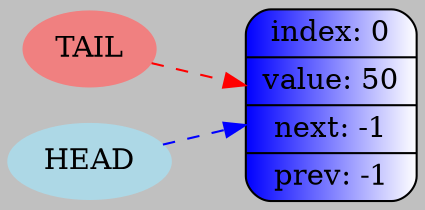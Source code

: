digraph G {
    rankdir = LR;
    bgcolor="#C0C0C0";

    node000 [shape=Mrecord; style=filled; fillcolor="blue:white"; label="{index: 0} | { value: 50 } | {next: -1} | {prev: -1} "];

    tail [shape=ellipse; style=filled; color=lightcoral; label="TAIL"];
    tail -> node000 [style=dashed; color=red; ];
    head [shape=ellipse; style=filled; color=lightblue; label="HEAD"];
    head -> node000 [style=dashed; color=blue; ];
}
